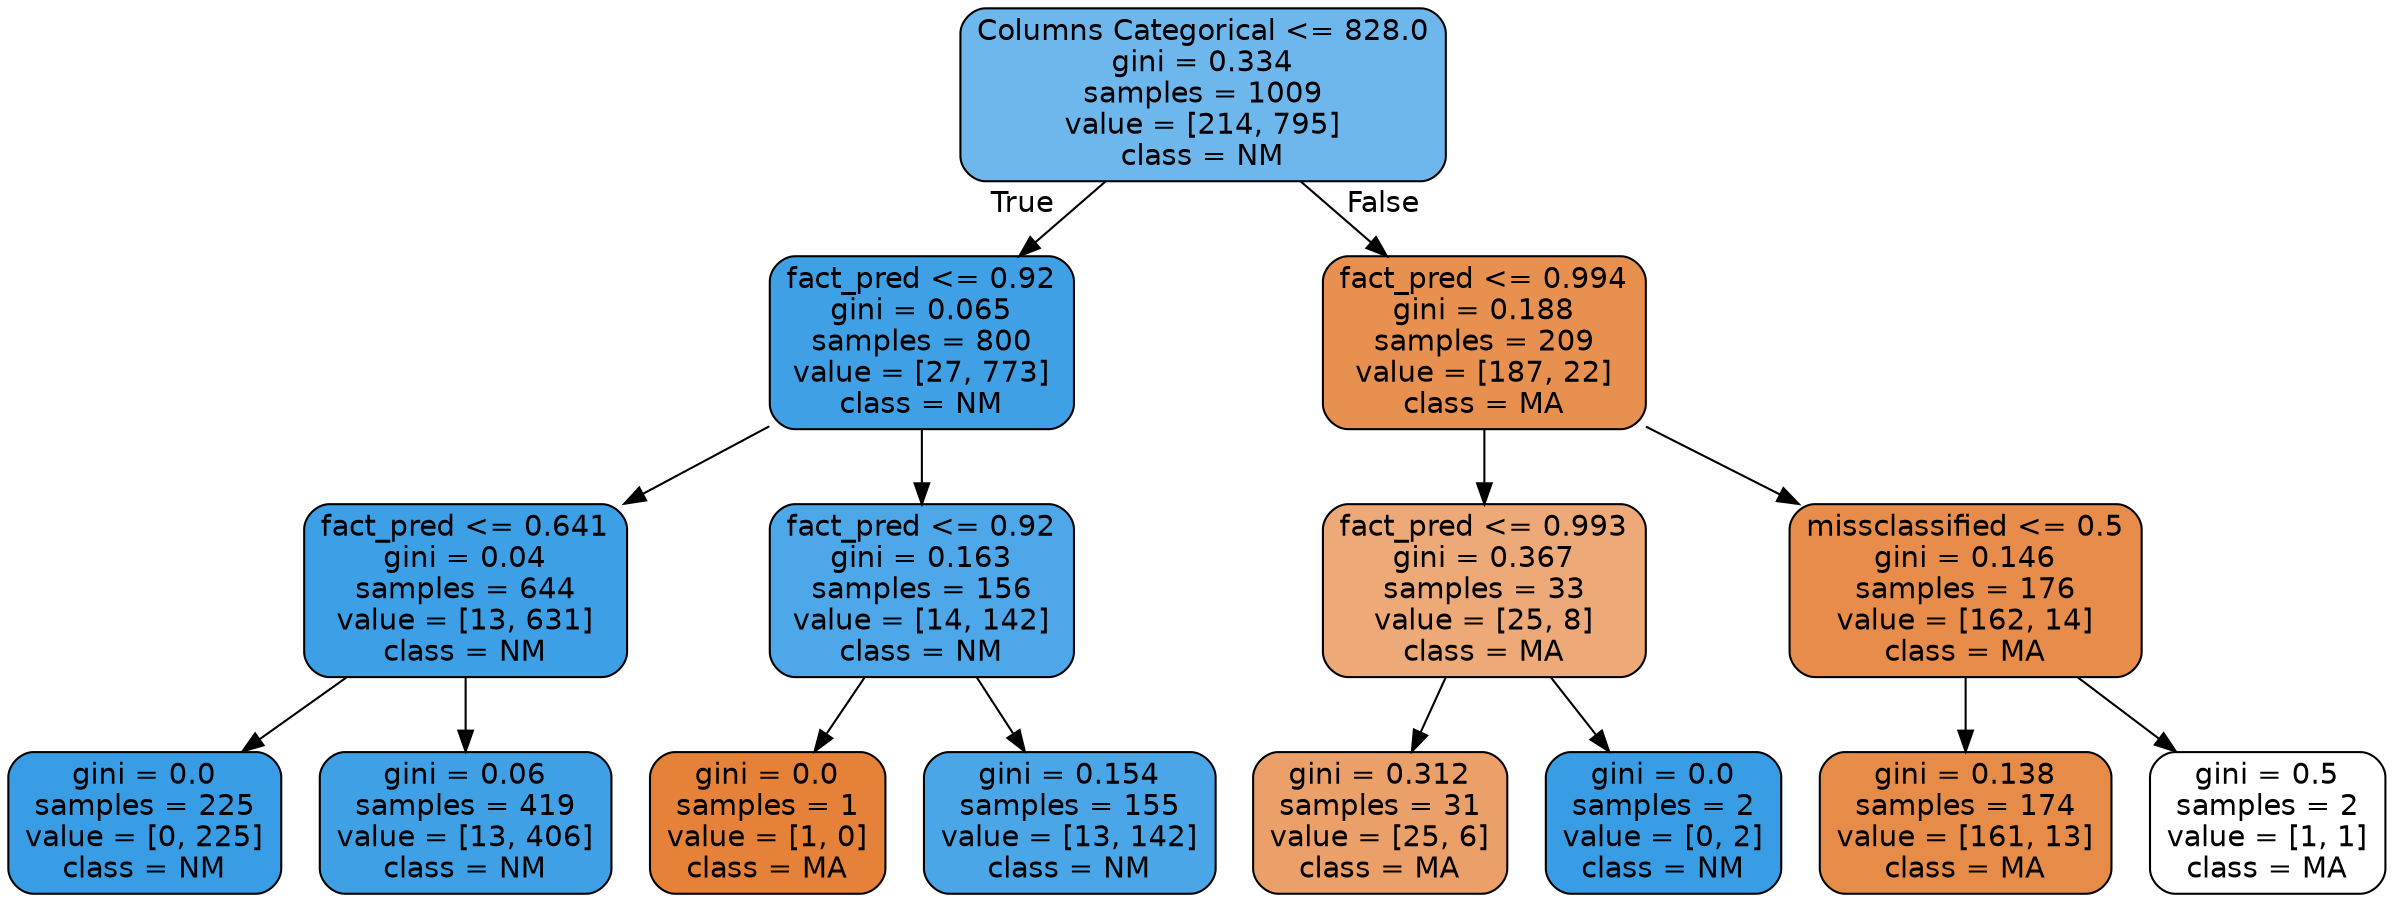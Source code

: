 digraph Tree {
node [shape=box, style="filled, rounded", color="black", fontname=helvetica] ;
edge [fontname=helvetica] ;
0 [label="Columns Categorical <= 828.0\ngini = 0.334\nsamples = 1009\nvalue = [214, 795]\nclass = NM", fillcolor="#6eb7ec"] ;
1 [label="fact_pred <= 0.92\ngini = 0.065\nsamples = 800\nvalue = [27, 773]\nclass = NM", fillcolor="#40a0e6"] ;
0 -> 1 [labeldistance=2.5, labelangle=45, headlabel="True"] ;
2 [label="fact_pred <= 0.641\ngini = 0.04\nsamples = 644\nvalue = [13, 631]\nclass = NM", fillcolor="#3d9fe6"] ;
1 -> 2 ;
3 [label="gini = 0.0\nsamples = 225\nvalue = [0, 225]\nclass = NM", fillcolor="#399de5"] ;
2 -> 3 ;
4 [label="gini = 0.06\nsamples = 419\nvalue = [13, 406]\nclass = NM", fillcolor="#3fa0e6"] ;
2 -> 4 ;
5 [label="fact_pred <= 0.92\ngini = 0.163\nsamples = 156\nvalue = [14, 142]\nclass = NM", fillcolor="#4da7e8"] ;
1 -> 5 ;
6 [label="gini = 0.0\nsamples = 1\nvalue = [1, 0]\nclass = MA", fillcolor="#e58139"] ;
5 -> 6 ;
7 [label="gini = 0.154\nsamples = 155\nvalue = [13, 142]\nclass = NM", fillcolor="#4ba6e7"] ;
5 -> 7 ;
8 [label="fact_pred <= 0.994\ngini = 0.188\nsamples = 209\nvalue = [187, 22]\nclass = MA", fillcolor="#e89050"] ;
0 -> 8 [labeldistance=2.5, labelangle=-45, headlabel="False"] ;
9 [label="fact_pred <= 0.993\ngini = 0.367\nsamples = 33\nvalue = [25, 8]\nclass = MA", fillcolor="#eda978"] ;
8 -> 9 ;
10 [label="gini = 0.312\nsamples = 31\nvalue = [25, 6]\nclass = MA", fillcolor="#eb9f69"] ;
9 -> 10 ;
11 [label="gini = 0.0\nsamples = 2\nvalue = [0, 2]\nclass = NM", fillcolor="#399de5"] ;
9 -> 11 ;
12 [label="missclassified <= 0.5\ngini = 0.146\nsamples = 176\nvalue = [162, 14]\nclass = MA", fillcolor="#e78c4a"] ;
8 -> 12 ;
13 [label="gini = 0.138\nsamples = 174\nvalue = [161, 13]\nclass = MA", fillcolor="#e78b49"] ;
12 -> 13 ;
14 [label="gini = 0.5\nsamples = 2\nvalue = [1, 1]\nclass = MA", fillcolor="#ffffff"] ;
12 -> 14 ;
}